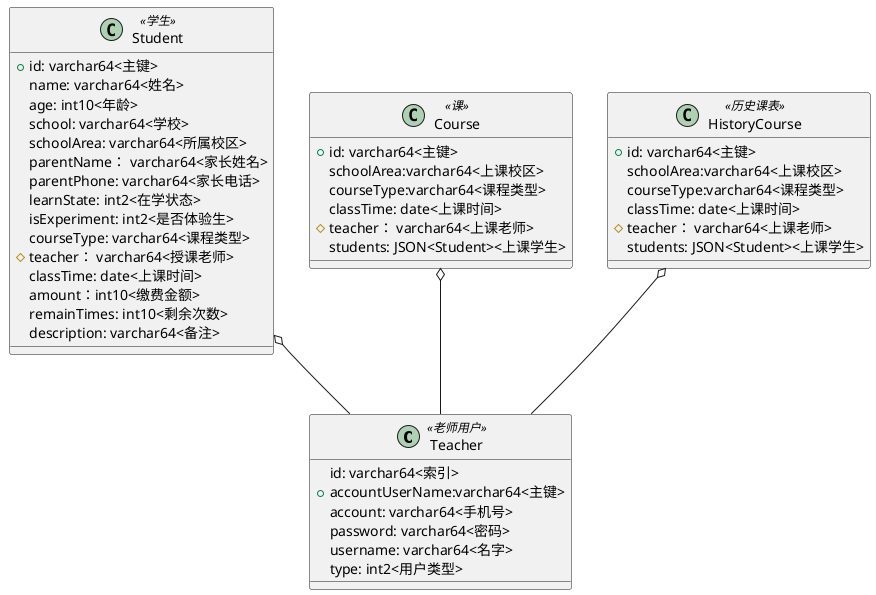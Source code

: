 @startuml
'https://plantuml.com/sequence-diagram

/'教师用户表'/
class Teacher<<老师用户>>{
    id: varchar64<索引>
    +accountUserName:varchar64<主键>
    account: varchar64<手机号>
    password: varchar64<密码>
    username: varchar64<名字>
    type: int2<用户类型>
}

/'学生实体表'/
class Student<<学生>>{
    +id: varchar64<主键>
    name: varchar64<姓名>
    age: int10<年龄>
    school: varchar64<学校>
    schoolArea: varchar64<所属校区>
    parentName： varchar64<家长姓名>
    parentPhone: varchar64<家长电话>
    learnState: int2<在学状态>
    isExperiment: int2<是否体验生>
    courseType: varchar64<课程类型>
    #teacher： varchar64<授课老师>
    classTime: date<上课时间>
    amount：int10<缴费金额>
    remainTimes: int10<剩余次数>
    description: varchar64<备注>
}
Student o--Teacher


class Course<<课>>{
    +id: varchar64<主键>
    schoolArea:varchar64<上课校区>
    courseType:varchar64<课程类型>
    classTime: date<上课时间>
    #teacher： varchar64<上课老师>
    students: JSON<Student><上课学生>
}

Course o--Teacher

class HistoryCourse<<历史课表>>{
    +id: varchar64<主键>
    schoolArea:varchar64<上课校区>
    courseType:varchar64<课程类型>
    classTime: date<上课时间>
    #teacher： varchar64<上课老师>
    students: JSON<Student><上课学生>
}

HistoryCourse o--Teacher
@enduml